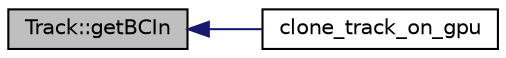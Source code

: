 digraph "Track::getBCIn"
{
  edge [fontname="Helvetica",fontsize="10",labelfontname="Helvetica",labelfontsize="10"];
  node [fontname="Helvetica",fontsize="10",shape=record];
  rankdir="LR";
  Node1 [label="Track::getBCIn",height=0.2,width=0.4,color="black", fillcolor="grey75", style="filled" fontcolor="black"];
  Node1 -> Node2 [dir="back",color="midnightblue",fontsize="10",style="solid",fontname="Helvetica"];
  Node2 [label="clone_track_on_gpu",height=0.2,width=0.4,color="black", fillcolor="white", style="filled",URL="$clone_8h.html#a1abe8d5d92a34a0a5f289a0f6df61a3e",tooltip="Given a pointer to a Track on the host and a dev_track on the GPU, copy all of the class attributes a..."];
}
